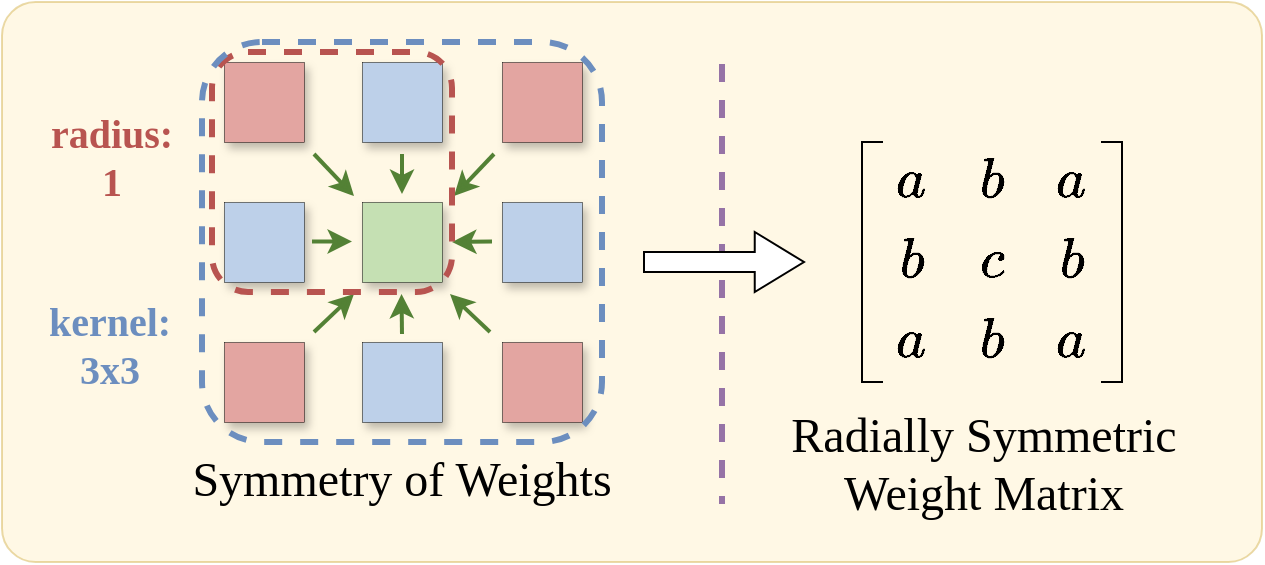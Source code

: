 <mxfile version="24.7.7">
  <diagram name="第 1 页" id="9N8lYaEHGtKo0ZQCZWq-">
    <mxGraphModel dx="1194" dy="779" grid="1" gridSize="10" guides="1" tooltips="1" connect="1" arrows="1" fold="1" page="1" pageScale="1" pageWidth="827" pageHeight="1169" math="1" shadow="0">
      <root>
        <mxCell id="0" />
        <mxCell id="1" parent="0" />
        <mxCell id="s6TaLTdZYMDG33G5tjHI-1" value="" style="rounded=1;whiteSpace=wrap;html=1;arcSize=6;fillColor=#fff2cc;strokeColor=#d6b656;opacity=50;" vertex="1" parent="1">
          <mxGeometry x="210" y="50" width="630" height="280" as="geometry" />
        </mxCell>
        <mxCell id="7JWZ_qZi7IJrl0iOUyfv-2" value="" style="rounded=0;whiteSpace=wrap;html=1;strokeWidth=0.25;shadow=1;fillColor=#e3a5a1;fontSize=20;" parent="1" vertex="1">
          <mxGeometry x="321" y="80" width="40" height="40" as="geometry" />
        </mxCell>
        <mxCell id="7JWZ_qZi7IJrl0iOUyfv-3" value="" style="rounded=0;whiteSpace=wrap;html=1;strokeWidth=0.25;shadow=1;fillColor=#C5E0B3;fontSize=20;" parent="1" vertex="1">
          <mxGeometry x="390" y="150" width="40" height="40" as="geometry" />
        </mxCell>
        <mxCell id="7JWZ_qZi7IJrl0iOUyfv-4" value="" style="rounded=0;whiteSpace=wrap;html=1;strokeWidth=0.25;shadow=1;fontSize=20;fillColor=#BDD0E9;" parent="1" vertex="1">
          <mxGeometry x="390" y="80" width="40" height="40" as="geometry" />
        </mxCell>
        <mxCell id="7JWZ_qZi7IJrl0iOUyfv-5" value="" style="rounded=0;whiteSpace=wrap;html=1;strokeWidth=0.25;shadow=1;fontSize=20;fillColor=#BDD0E9;" parent="1" vertex="1">
          <mxGeometry x="321" y="150" width="40" height="40" as="geometry" />
        </mxCell>
        <mxCell id="7JWZ_qZi7IJrl0iOUyfv-6" value="" style="rounded=0;whiteSpace=wrap;html=1;strokeWidth=0.25;shadow=1;fontSize=20;fillColor=#BDD0E9;" parent="1" vertex="1">
          <mxGeometry x="390" y="220" width="40" height="40" as="geometry" />
        </mxCell>
        <mxCell id="7JWZ_qZi7IJrl0iOUyfv-7" value="" style="rounded=0;whiteSpace=wrap;html=1;strokeWidth=0.25;shadow=1;fontSize=20;fillColor=#BDD0E9;" parent="1" vertex="1">
          <mxGeometry x="460" y="150" width="40" height="40" as="geometry" />
        </mxCell>
        <mxCell id="7JWZ_qZi7IJrl0iOUyfv-8" value="" style="rounded=0;whiteSpace=wrap;html=1;strokeWidth=0.25;shadow=1;fillColor=#e3a5a1;fontSize=20;" parent="1" vertex="1">
          <mxGeometry x="460" y="80" width="40" height="40" as="geometry" />
        </mxCell>
        <mxCell id="7JWZ_qZi7IJrl0iOUyfv-9" value="" style="rounded=0;whiteSpace=wrap;html=1;strokeWidth=0.25;shadow=1;fillColor=#e3a5a1;fontSize=20;" parent="1" vertex="1">
          <mxGeometry x="321" y="220" width="40" height="40" as="geometry" />
        </mxCell>
        <mxCell id="7JWZ_qZi7IJrl0iOUyfv-10" value="" style="rounded=0;whiteSpace=wrap;html=1;strokeWidth=0.25;shadow=1;fillColor=#e3a5a1;fontSize=20;" parent="1" vertex="1">
          <mxGeometry x="460" y="220" width="40" height="40" as="geometry" />
        </mxCell>
        <mxCell id="7JWZ_qZi7IJrl0iOUyfv-11" value="" style="endArrow=classic;html=1;rounded=0;strokeColor=#538135;strokeWidth=2;" parent="1" edge="1">
          <mxGeometry width="50" height="50" relative="1" as="geometry">
            <mxPoint x="456" y="126" as="sourcePoint" />
            <mxPoint x="436" y="147" as="targetPoint" />
          </mxGeometry>
        </mxCell>
        <mxCell id="7JWZ_qZi7IJrl0iOUyfv-14" value="" style="endArrow=classic;html=1;rounded=0;strokeColor=#538135;strokeWidth=2;" parent="1" edge="1">
          <mxGeometry width="50" height="50" relative="1" as="geometry">
            <mxPoint x="366" y="126" as="sourcePoint" />
            <mxPoint x="386" y="147" as="targetPoint" />
          </mxGeometry>
        </mxCell>
        <mxCell id="7JWZ_qZi7IJrl0iOUyfv-15" value="" style="endArrow=classic;html=1;rounded=0;strokeColor=#538135;strokeWidth=2;" parent="1" edge="1">
          <mxGeometry width="50" height="50" relative="1" as="geometry">
            <mxPoint x="366" y="215" as="sourcePoint" />
            <mxPoint x="386" y="196" as="targetPoint" />
          </mxGeometry>
        </mxCell>
        <mxCell id="7JWZ_qZi7IJrl0iOUyfv-16" value="" style="endArrow=classic;html=1;rounded=0;strokeColor=#538135;strokeWidth=2;" parent="1" edge="1">
          <mxGeometry width="50" height="50" relative="1" as="geometry">
            <mxPoint x="454" y="215" as="sourcePoint" />
            <mxPoint x="434" y="196" as="targetPoint" />
          </mxGeometry>
        </mxCell>
        <mxCell id="7JWZ_qZi7IJrl0iOUyfv-17" value="" style="endArrow=classic;html=1;rounded=0;strokeColor=#538135;strokeWidth=2;" parent="1" edge="1">
          <mxGeometry width="50" height="50" relative="1" as="geometry">
            <mxPoint x="410" y="126" as="sourcePoint" />
            <mxPoint x="410" y="146" as="targetPoint" />
          </mxGeometry>
        </mxCell>
        <mxCell id="7JWZ_qZi7IJrl0iOUyfv-18" value="" style="endArrow=classic;html=1;rounded=0;strokeColor=#538135;strokeWidth=2;" parent="1" edge="1">
          <mxGeometry width="50" height="50" relative="1" as="geometry">
            <mxPoint x="410" y="216" as="sourcePoint" />
            <mxPoint x="409.75" y="196" as="targetPoint" />
          </mxGeometry>
        </mxCell>
        <mxCell id="7JWZ_qZi7IJrl0iOUyfv-19" value="" style="endArrow=classic;html=1;rounded=0;strokeColor=#538135;strokeWidth=2;" parent="1" edge="1">
          <mxGeometry width="50" height="50" relative="1" as="geometry">
            <mxPoint x="365" y="169.75" as="sourcePoint" />
            <mxPoint x="385" y="169.75" as="targetPoint" />
          </mxGeometry>
        </mxCell>
        <mxCell id="7JWZ_qZi7IJrl0iOUyfv-20" value="" style="endArrow=classic;html=1;rounded=0;strokeColor=#538135;strokeWidth=2;" parent="1" edge="1">
          <mxGeometry width="50" height="50" relative="1" as="geometry">
            <mxPoint x="455" y="169.75" as="sourcePoint" />
            <mxPoint x="435" y="170" as="targetPoint" />
          </mxGeometry>
        </mxCell>
        <mxCell id="7JWZ_qZi7IJrl0iOUyfv-22" value="&lt;font style=&quot;font-size: 24px;&quot;&gt;$$a$$&lt;/font&gt;" style="rounded=0;whiteSpace=wrap;html=1;strokeWidth=0.25;shadow=1;fillColor=none;fontSize=20;strokeColor=none;" parent="1" vertex="1">
          <mxGeometry x="645" y="120" width="40" height="40" as="geometry" />
        </mxCell>
        <mxCell id="7JWZ_qZi7IJrl0iOUyfv-23" value="&lt;font style=&quot;font-size: 24px;&quot;&gt;$$b$$&lt;/font&gt;" style="rounded=0;whiteSpace=wrap;html=1;strokeWidth=0.25;shadow=1;fillColor=none;fontSize=20;strokeColor=none;" parent="1" vertex="1">
          <mxGeometry x="685" y="120" width="40" height="40" as="geometry" />
        </mxCell>
        <mxCell id="7JWZ_qZi7IJrl0iOUyfv-24" value="&lt;font style=&quot;font-size: 24px;&quot;&gt;$$c$$&lt;/font&gt;" style="rounded=0;whiteSpace=wrap;html=1;strokeWidth=0.25;shadow=1;fillColor=none;fontSize=20;strokeColor=none;" parent="1" vertex="1">
          <mxGeometry x="685" y="160" width="40" height="40" as="geometry" />
        </mxCell>
        <mxCell id="7JWZ_qZi7IJrl0iOUyfv-25" value="&lt;font style=&quot;font-size: 24px;&quot;&gt;$$a$$&lt;/font&gt;" style="rounded=0;whiteSpace=wrap;html=1;strokeWidth=0.25;shadow=1;fillColor=none;fontSize=20;strokeColor=none;" parent="1" vertex="1">
          <mxGeometry x="725" y="120" width="40" height="40" as="geometry" />
        </mxCell>
        <mxCell id="7JWZ_qZi7IJrl0iOUyfv-26" value="&lt;font style=&quot;font-size: 24px;&quot;&gt;$$b$$&lt;/font&gt;" style="rounded=0;whiteSpace=wrap;html=1;strokeWidth=0.25;shadow=1;fillColor=none;fontSize=20;strokeColor=none;" parent="1" vertex="1">
          <mxGeometry x="645" y="160" width="40" height="40" as="geometry" />
        </mxCell>
        <mxCell id="7JWZ_qZi7IJrl0iOUyfv-27" value="&lt;font style=&quot;font-size: 24px;&quot;&gt;$$b$$&lt;/font&gt;" style="rounded=0;whiteSpace=wrap;html=1;strokeWidth=0.25;shadow=1;fillColor=none;fontSize=20;strokeColor=none;" parent="1" vertex="1">
          <mxGeometry x="725" y="160" width="40" height="40" as="geometry" />
        </mxCell>
        <mxCell id="7JWZ_qZi7IJrl0iOUyfv-28" value="&lt;font style=&quot;font-size: 24px;&quot;&gt;$$b$$&lt;/font&gt;" style="rounded=0;whiteSpace=wrap;html=1;strokeWidth=0.25;shadow=1;fillColor=none;fontSize=20;strokeColor=none;" parent="1" vertex="1">
          <mxGeometry x="685" y="200" width="40" height="40" as="geometry" />
        </mxCell>
        <mxCell id="7JWZ_qZi7IJrl0iOUyfv-29" value="&lt;font style=&quot;font-size: 24px;&quot;&gt;$$a$$&lt;/font&gt;" style="rounded=0;whiteSpace=wrap;html=1;strokeWidth=0.25;shadow=1;fillColor=none;fontSize=20;strokeColor=none;" parent="1" vertex="1">
          <mxGeometry x="645" y="200" width="40" height="40" as="geometry" />
        </mxCell>
        <mxCell id="7JWZ_qZi7IJrl0iOUyfv-30" value="&lt;font style=&quot;font-size: 24px;&quot;&gt;$$a$$&lt;/font&gt;" style="rounded=0;whiteSpace=wrap;html=1;strokeWidth=0.25;shadow=1;fillColor=none;fontSize=20;strokeColor=none;" parent="1" vertex="1">
          <mxGeometry x="725" y="200" width="40" height="40" as="geometry" />
        </mxCell>
        <mxCell id="7JWZ_qZi7IJrl0iOUyfv-31" value="" style="shape=partialRectangle;whiteSpace=wrap;html=1;bottom=1;right=1;left=1;top=0;fillColor=none;routingCenterX=-0.5;rotation=90;" parent="1" vertex="1">
          <mxGeometry x="585" y="175" width="120" height="10" as="geometry" />
        </mxCell>
        <mxCell id="7JWZ_qZi7IJrl0iOUyfv-32" value="" style="shape=partialRectangle;whiteSpace=wrap;html=1;bottom=1;right=1;left=1;top=0;fillColor=none;routingCenterX=-0.5;rotation=-90;" parent="1" vertex="1">
          <mxGeometry x="705" y="175" width="120" height="10" as="geometry" />
        </mxCell>
        <mxCell id="7JWZ_qZi7IJrl0iOUyfv-33" value="&lt;font face=&quot;Consolas&quot; style=&quot;font-size: 24px;&quot;&gt;Symmetry of Weights&lt;/font&gt;" style="text;html=1;align=center;verticalAlign=middle;whiteSpace=wrap;rounded=0;" parent="1" vertex="1">
          <mxGeometry x="282" y="270" width="256" height="37" as="geometry" />
        </mxCell>
        <mxCell id="7JWZ_qZi7IJrl0iOUyfv-34" value="&lt;font face=&quot;Consolas&quot; style=&quot;font-size: 24px;&quot;&gt;Radially Symmetric Weight Matrix&lt;/font&gt;" style="text;html=1;align=center;verticalAlign=middle;whiteSpace=wrap;rounded=0;" parent="1" vertex="1">
          <mxGeometry x="581" y="260" width="240" height="41" as="geometry" />
        </mxCell>
        <mxCell id="7JWZ_qZi7IJrl0iOUyfv-35" value="" style="endArrow=none;dashed=1;html=1;rounded=0;strokeColor=#9673A6;strokeWidth=3;" parent="1" edge="1">
          <mxGeometry width="50" height="50" relative="1" as="geometry">
            <mxPoint x="570" y="81" as="sourcePoint" />
            <mxPoint x="570" y="301" as="targetPoint" />
          </mxGeometry>
        </mxCell>
        <mxCell id="7JWZ_qZi7IJrl0iOUyfv-36" value="" style="html=1;shadow=0;dashed=0;align=center;verticalAlign=middle;shape=mxgraph.arrows2.arrow;dy=0.67;dx=24.63;notch=0;" parent="1" vertex="1">
          <mxGeometry x="531" y="165" width="80" height="30" as="geometry" />
        </mxCell>
        <mxCell id="MxtPOvkBpCcGSJmaOcan-1" value="" style="rounded=1;whiteSpace=wrap;html=1;fillColor=none;dashed=1;strokeColor=#b85450;strokeWidth=3;glass=0;" parent="1" vertex="1">
          <mxGeometry x="315" y="75" width="120" height="120" as="geometry" />
        </mxCell>
        <mxCell id="MxtPOvkBpCcGSJmaOcan-2" value="&lt;font size=&quot;1&quot; color=&quot;#b85450&quot; face=&quot;Consolas&quot; style=&quot;&quot;&gt;&lt;b style=&quot;font-size: 20px;&quot;&gt;radius:&lt;/b&gt;&lt;/font&gt;&lt;div&gt;&lt;font size=&quot;1&quot; color=&quot;#b85450&quot; face=&quot;Consolas&quot; style=&quot;&quot;&gt;&lt;b style=&quot;font-size: 20px;&quot;&gt;1&lt;/b&gt;&lt;/font&gt;&lt;/div&gt;" style="text;html=1;align=center;verticalAlign=middle;whiteSpace=wrap;rounded=0;" parent="1" vertex="1">
          <mxGeometry x="225" y="106" width="80" height="41" as="geometry" />
        </mxCell>
        <mxCell id="MxtPOvkBpCcGSJmaOcan-3" value="" style="rounded=1;whiteSpace=wrap;html=1;fillColor=none;dashed=1;strokeColor=#6c8ebf;strokeWidth=3;glass=0;" parent="1" vertex="1">
          <mxGeometry x="310" y="70" width="200" height="200" as="geometry" />
        </mxCell>
        <mxCell id="MxtPOvkBpCcGSJmaOcan-4" value="&lt;font color=&quot;#6c8ebf&quot; face=&quot;Consolas&quot; style=&quot;font-size: 20px;&quot;&gt;&lt;b style=&quot;&quot;&gt;kernel:&lt;/b&gt;&lt;/font&gt;&lt;div style=&quot;font-size: 20px;&quot;&gt;&lt;font color=&quot;#6c8ebf&quot; face=&quot;Consolas&quot; style=&quot;font-size: 20px;&quot;&gt;&lt;b style=&quot;&quot;&gt;3x3&lt;/b&gt;&lt;/font&gt;&lt;/div&gt;" style="text;html=1;align=center;verticalAlign=middle;whiteSpace=wrap;rounded=0;" parent="1" vertex="1">
          <mxGeometry x="224" y="200" width="80" height="41" as="geometry" />
        </mxCell>
      </root>
    </mxGraphModel>
  </diagram>
</mxfile>
